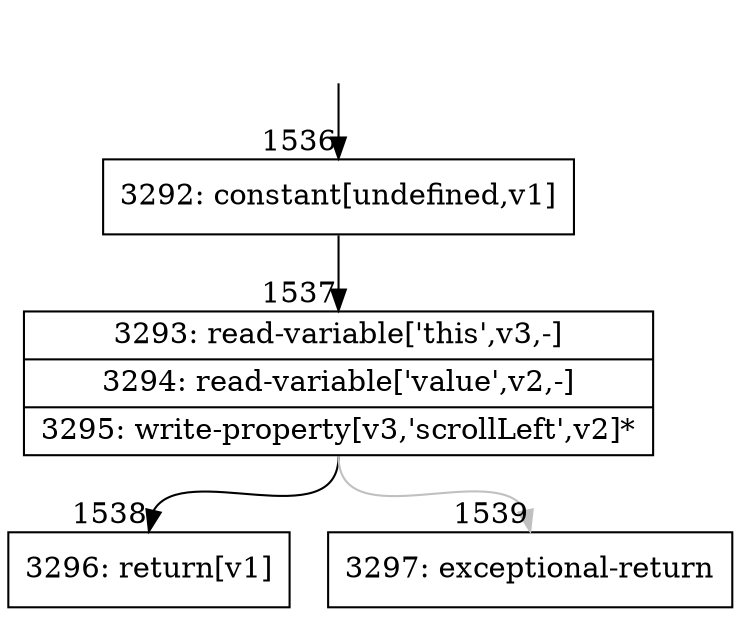 digraph {
rankdir="TD"
BB_entry147[shape=none,label=""];
BB_entry147 -> BB1536 [tailport=s, headport=n, headlabel="    1536"]
BB1536 [shape=record label="{3292: constant[undefined,v1]}" ] 
BB1536 -> BB1537 [tailport=s, headport=n, headlabel="      1537"]
BB1537 [shape=record label="{3293: read-variable['this',v3,-]|3294: read-variable['value',v2,-]|3295: write-property[v3,'scrollLeft',v2]*}" ] 
BB1537 -> BB1538 [tailport=s, headport=n, headlabel="      1538"]
BB1537 -> BB1539 [tailport=s, headport=n, color=gray, headlabel="      1539"]
BB1538 [shape=record label="{3296: return[v1]}" ] 
BB1539 [shape=record label="{3297: exceptional-return}" ] 
//#$~ 759
}
